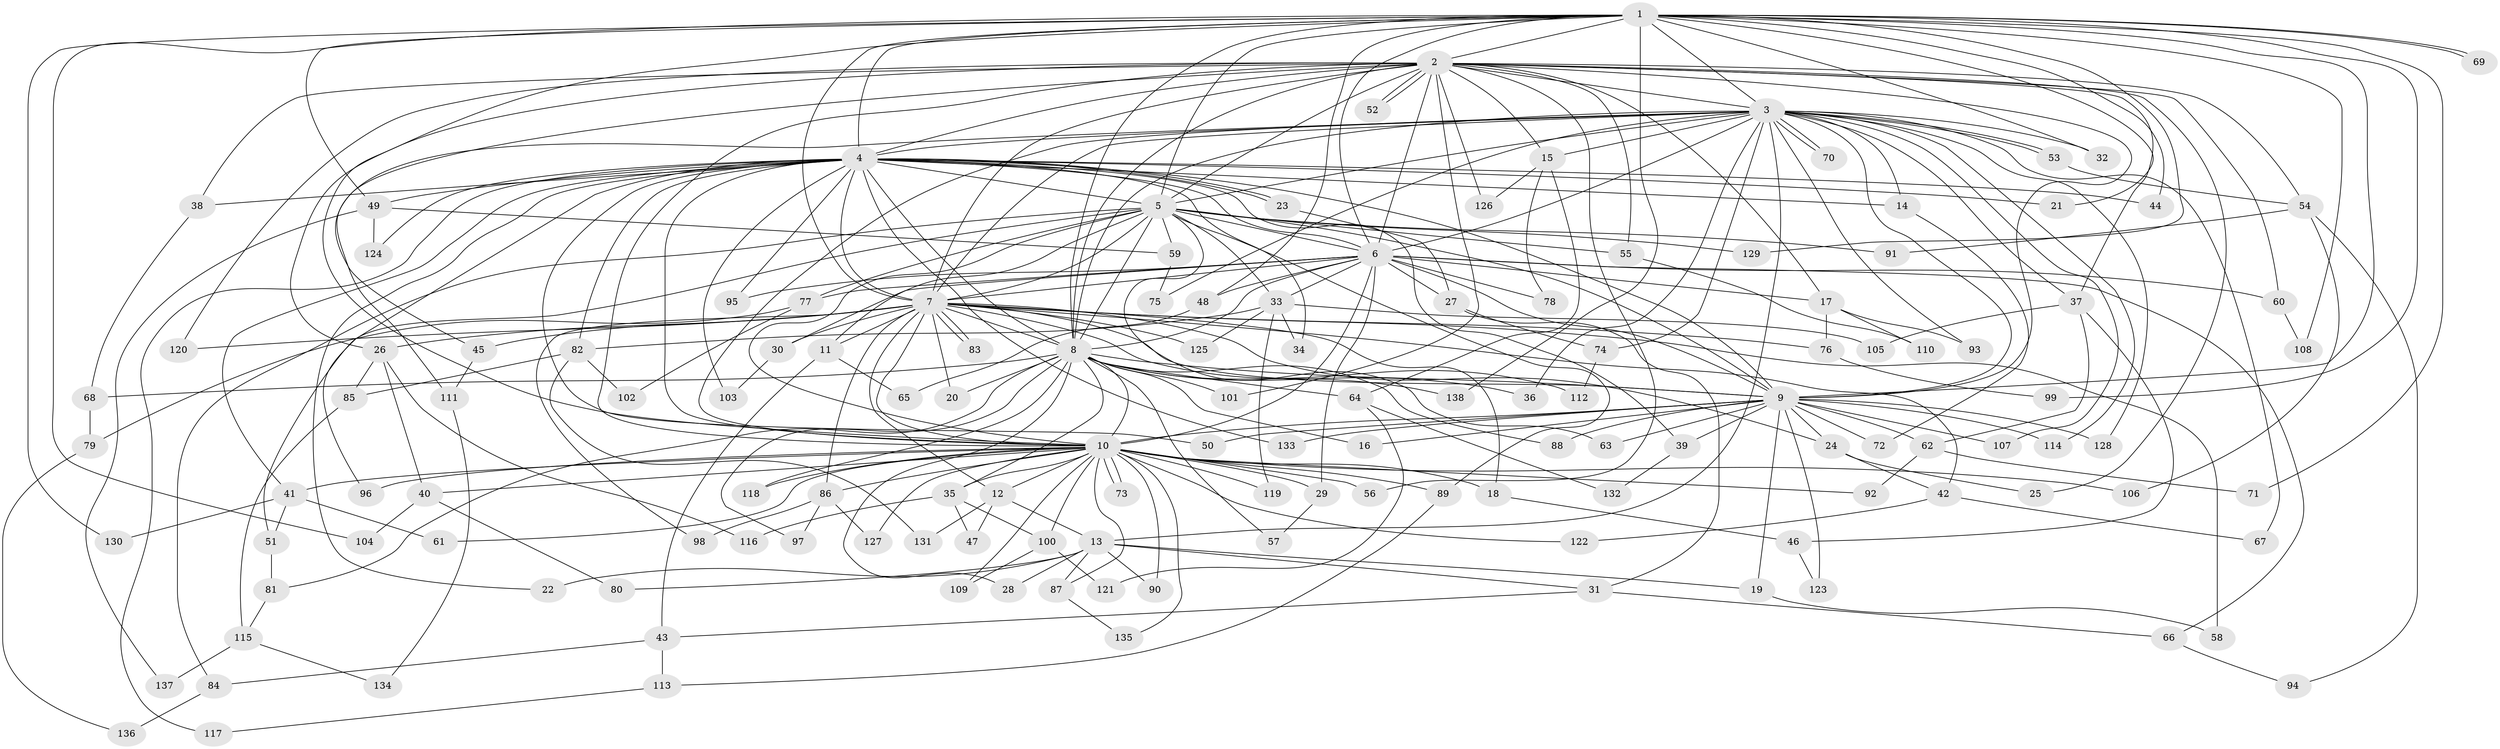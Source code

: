 // Generated by graph-tools (version 1.1) at 2025/01/03/09/25 03:01:24]
// undirected, 138 vertices, 301 edges
graph export_dot {
graph [start="1"]
  node [color=gray90,style=filled];
  1;
  2;
  3;
  4;
  5;
  6;
  7;
  8;
  9;
  10;
  11;
  12;
  13;
  14;
  15;
  16;
  17;
  18;
  19;
  20;
  21;
  22;
  23;
  24;
  25;
  26;
  27;
  28;
  29;
  30;
  31;
  32;
  33;
  34;
  35;
  36;
  37;
  38;
  39;
  40;
  41;
  42;
  43;
  44;
  45;
  46;
  47;
  48;
  49;
  50;
  51;
  52;
  53;
  54;
  55;
  56;
  57;
  58;
  59;
  60;
  61;
  62;
  63;
  64;
  65;
  66;
  67;
  68;
  69;
  70;
  71;
  72;
  73;
  74;
  75;
  76;
  77;
  78;
  79;
  80;
  81;
  82;
  83;
  84;
  85;
  86;
  87;
  88;
  89;
  90;
  91;
  92;
  93;
  94;
  95;
  96;
  97;
  98;
  99;
  100;
  101;
  102;
  103;
  104;
  105;
  106;
  107;
  108;
  109;
  110;
  111;
  112;
  113;
  114;
  115;
  116;
  117;
  118;
  119;
  120;
  121;
  122;
  123;
  124;
  125;
  126;
  127;
  128;
  129;
  130;
  131;
  132;
  133;
  134;
  135;
  136;
  137;
  138;
  1 -- 2;
  1 -- 3;
  1 -- 4;
  1 -- 5;
  1 -- 6;
  1 -- 7;
  1 -- 8;
  1 -- 9;
  1 -- 10;
  1 -- 21;
  1 -- 32;
  1 -- 44;
  1 -- 48;
  1 -- 49;
  1 -- 69;
  1 -- 69;
  1 -- 71;
  1 -- 99;
  1 -- 104;
  1 -- 108;
  1 -- 129;
  1 -- 130;
  1 -- 138;
  2 -- 3;
  2 -- 4;
  2 -- 5;
  2 -- 6;
  2 -- 7;
  2 -- 8;
  2 -- 9;
  2 -- 10;
  2 -- 15;
  2 -- 17;
  2 -- 25;
  2 -- 26;
  2 -- 37;
  2 -- 38;
  2 -- 45;
  2 -- 52;
  2 -- 52;
  2 -- 54;
  2 -- 55;
  2 -- 56;
  2 -- 60;
  2 -- 101;
  2 -- 120;
  2 -- 126;
  3 -- 4;
  3 -- 5;
  3 -- 6;
  3 -- 7;
  3 -- 8;
  3 -- 9;
  3 -- 10;
  3 -- 13;
  3 -- 14;
  3 -- 15;
  3 -- 32;
  3 -- 36;
  3 -- 37;
  3 -- 53;
  3 -- 53;
  3 -- 67;
  3 -- 70;
  3 -- 70;
  3 -- 74;
  3 -- 75;
  3 -- 93;
  3 -- 107;
  3 -- 111;
  3 -- 114;
  3 -- 128;
  4 -- 5;
  4 -- 6;
  4 -- 7;
  4 -- 8;
  4 -- 9;
  4 -- 10;
  4 -- 14;
  4 -- 21;
  4 -- 22;
  4 -- 23;
  4 -- 23;
  4 -- 34;
  4 -- 38;
  4 -- 39;
  4 -- 41;
  4 -- 44;
  4 -- 49;
  4 -- 50;
  4 -- 82;
  4 -- 95;
  4 -- 96;
  4 -- 103;
  4 -- 117;
  4 -- 124;
  4 -- 133;
  5 -- 6;
  5 -- 7;
  5 -- 8;
  5 -- 9;
  5 -- 10;
  5 -- 11;
  5 -- 33;
  5 -- 51;
  5 -- 55;
  5 -- 59;
  5 -- 63;
  5 -- 77;
  5 -- 84;
  5 -- 89;
  5 -- 91;
  5 -- 129;
  6 -- 7;
  6 -- 8;
  6 -- 9;
  6 -- 10;
  6 -- 17;
  6 -- 27;
  6 -- 29;
  6 -- 30;
  6 -- 33;
  6 -- 48;
  6 -- 60;
  6 -- 66;
  6 -- 77;
  6 -- 78;
  6 -- 95;
  7 -- 8;
  7 -- 9;
  7 -- 10;
  7 -- 11;
  7 -- 12;
  7 -- 18;
  7 -- 20;
  7 -- 24;
  7 -- 26;
  7 -- 30;
  7 -- 42;
  7 -- 45;
  7 -- 58;
  7 -- 76;
  7 -- 83;
  7 -- 83;
  7 -- 86;
  7 -- 98;
  7 -- 112;
  7 -- 120;
  7 -- 125;
  8 -- 9;
  8 -- 10;
  8 -- 16;
  8 -- 20;
  8 -- 28;
  8 -- 35;
  8 -- 36;
  8 -- 57;
  8 -- 64;
  8 -- 68;
  8 -- 81;
  8 -- 88;
  8 -- 97;
  8 -- 101;
  8 -- 118;
  8 -- 138;
  9 -- 10;
  9 -- 16;
  9 -- 19;
  9 -- 24;
  9 -- 39;
  9 -- 50;
  9 -- 62;
  9 -- 63;
  9 -- 72;
  9 -- 88;
  9 -- 107;
  9 -- 114;
  9 -- 123;
  9 -- 128;
  9 -- 133;
  10 -- 12;
  10 -- 18;
  10 -- 29;
  10 -- 35;
  10 -- 40;
  10 -- 41;
  10 -- 56;
  10 -- 61;
  10 -- 73;
  10 -- 73;
  10 -- 86;
  10 -- 87;
  10 -- 89;
  10 -- 90;
  10 -- 92;
  10 -- 96;
  10 -- 100;
  10 -- 106;
  10 -- 109;
  10 -- 118;
  10 -- 119;
  10 -- 122;
  10 -- 127;
  10 -- 135;
  11 -- 43;
  11 -- 65;
  12 -- 13;
  12 -- 47;
  12 -- 131;
  13 -- 19;
  13 -- 22;
  13 -- 28;
  13 -- 31;
  13 -- 80;
  13 -- 87;
  13 -- 90;
  14 -- 72;
  15 -- 64;
  15 -- 78;
  15 -- 126;
  17 -- 76;
  17 -- 93;
  17 -- 110;
  18 -- 46;
  19 -- 58;
  23 -- 27;
  24 -- 25;
  24 -- 42;
  26 -- 40;
  26 -- 85;
  26 -- 116;
  27 -- 31;
  27 -- 74;
  29 -- 57;
  30 -- 103;
  31 -- 43;
  31 -- 66;
  33 -- 34;
  33 -- 82;
  33 -- 105;
  33 -- 119;
  33 -- 125;
  35 -- 47;
  35 -- 100;
  35 -- 116;
  37 -- 46;
  37 -- 62;
  37 -- 105;
  38 -- 68;
  39 -- 132;
  40 -- 80;
  40 -- 104;
  41 -- 51;
  41 -- 61;
  41 -- 130;
  42 -- 67;
  42 -- 122;
  43 -- 84;
  43 -- 113;
  45 -- 111;
  46 -- 123;
  48 -- 65;
  49 -- 59;
  49 -- 124;
  49 -- 137;
  51 -- 81;
  53 -- 54;
  54 -- 91;
  54 -- 94;
  54 -- 106;
  55 -- 110;
  59 -- 75;
  60 -- 108;
  62 -- 71;
  62 -- 92;
  64 -- 121;
  64 -- 132;
  66 -- 94;
  68 -- 79;
  74 -- 112;
  76 -- 99;
  77 -- 79;
  77 -- 102;
  79 -- 136;
  81 -- 115;
  82 -- 85;
  82 -- 102;
  82 -- 131;
  84 -- 136;
  85 -- 115;
  86 -- 97;
  86 -- 98;
  86 -- 127;
  87 -- 135;
  89 -- 113;
  100 -- 109;
  100 -- 121;
  111 -- 134;
  113 -- 117;
  115 -- 134;
  115 -- 137;
}
